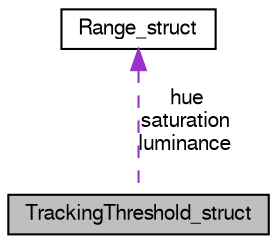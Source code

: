 digraph "TrackingThreshold_struct"
{
  bgcolor="transparent";
  edge [fontname="FreeSans",fontsize="10",labelfontname="FreeSans",labelfontsize="10"];
  node [fontname="FreeSans",fontsize="10",shape=record];
  Node1 [label="TrackingThreshold_struct",height=0.2,width=0.4,color="black", fillcolor="grey75", style="filled" fontcolor="black"];
  Node2 -> Node1 [dir="back",color="darkorchid3",fontsize="10",style="dashed",label=" hue\nsaturation\nluminance" ,fontname="FreeSans"];
  Node2 [label="Range_struct",height=0.2,width=0.4,color="black",URL="$struct_range__struct.html"];
}
